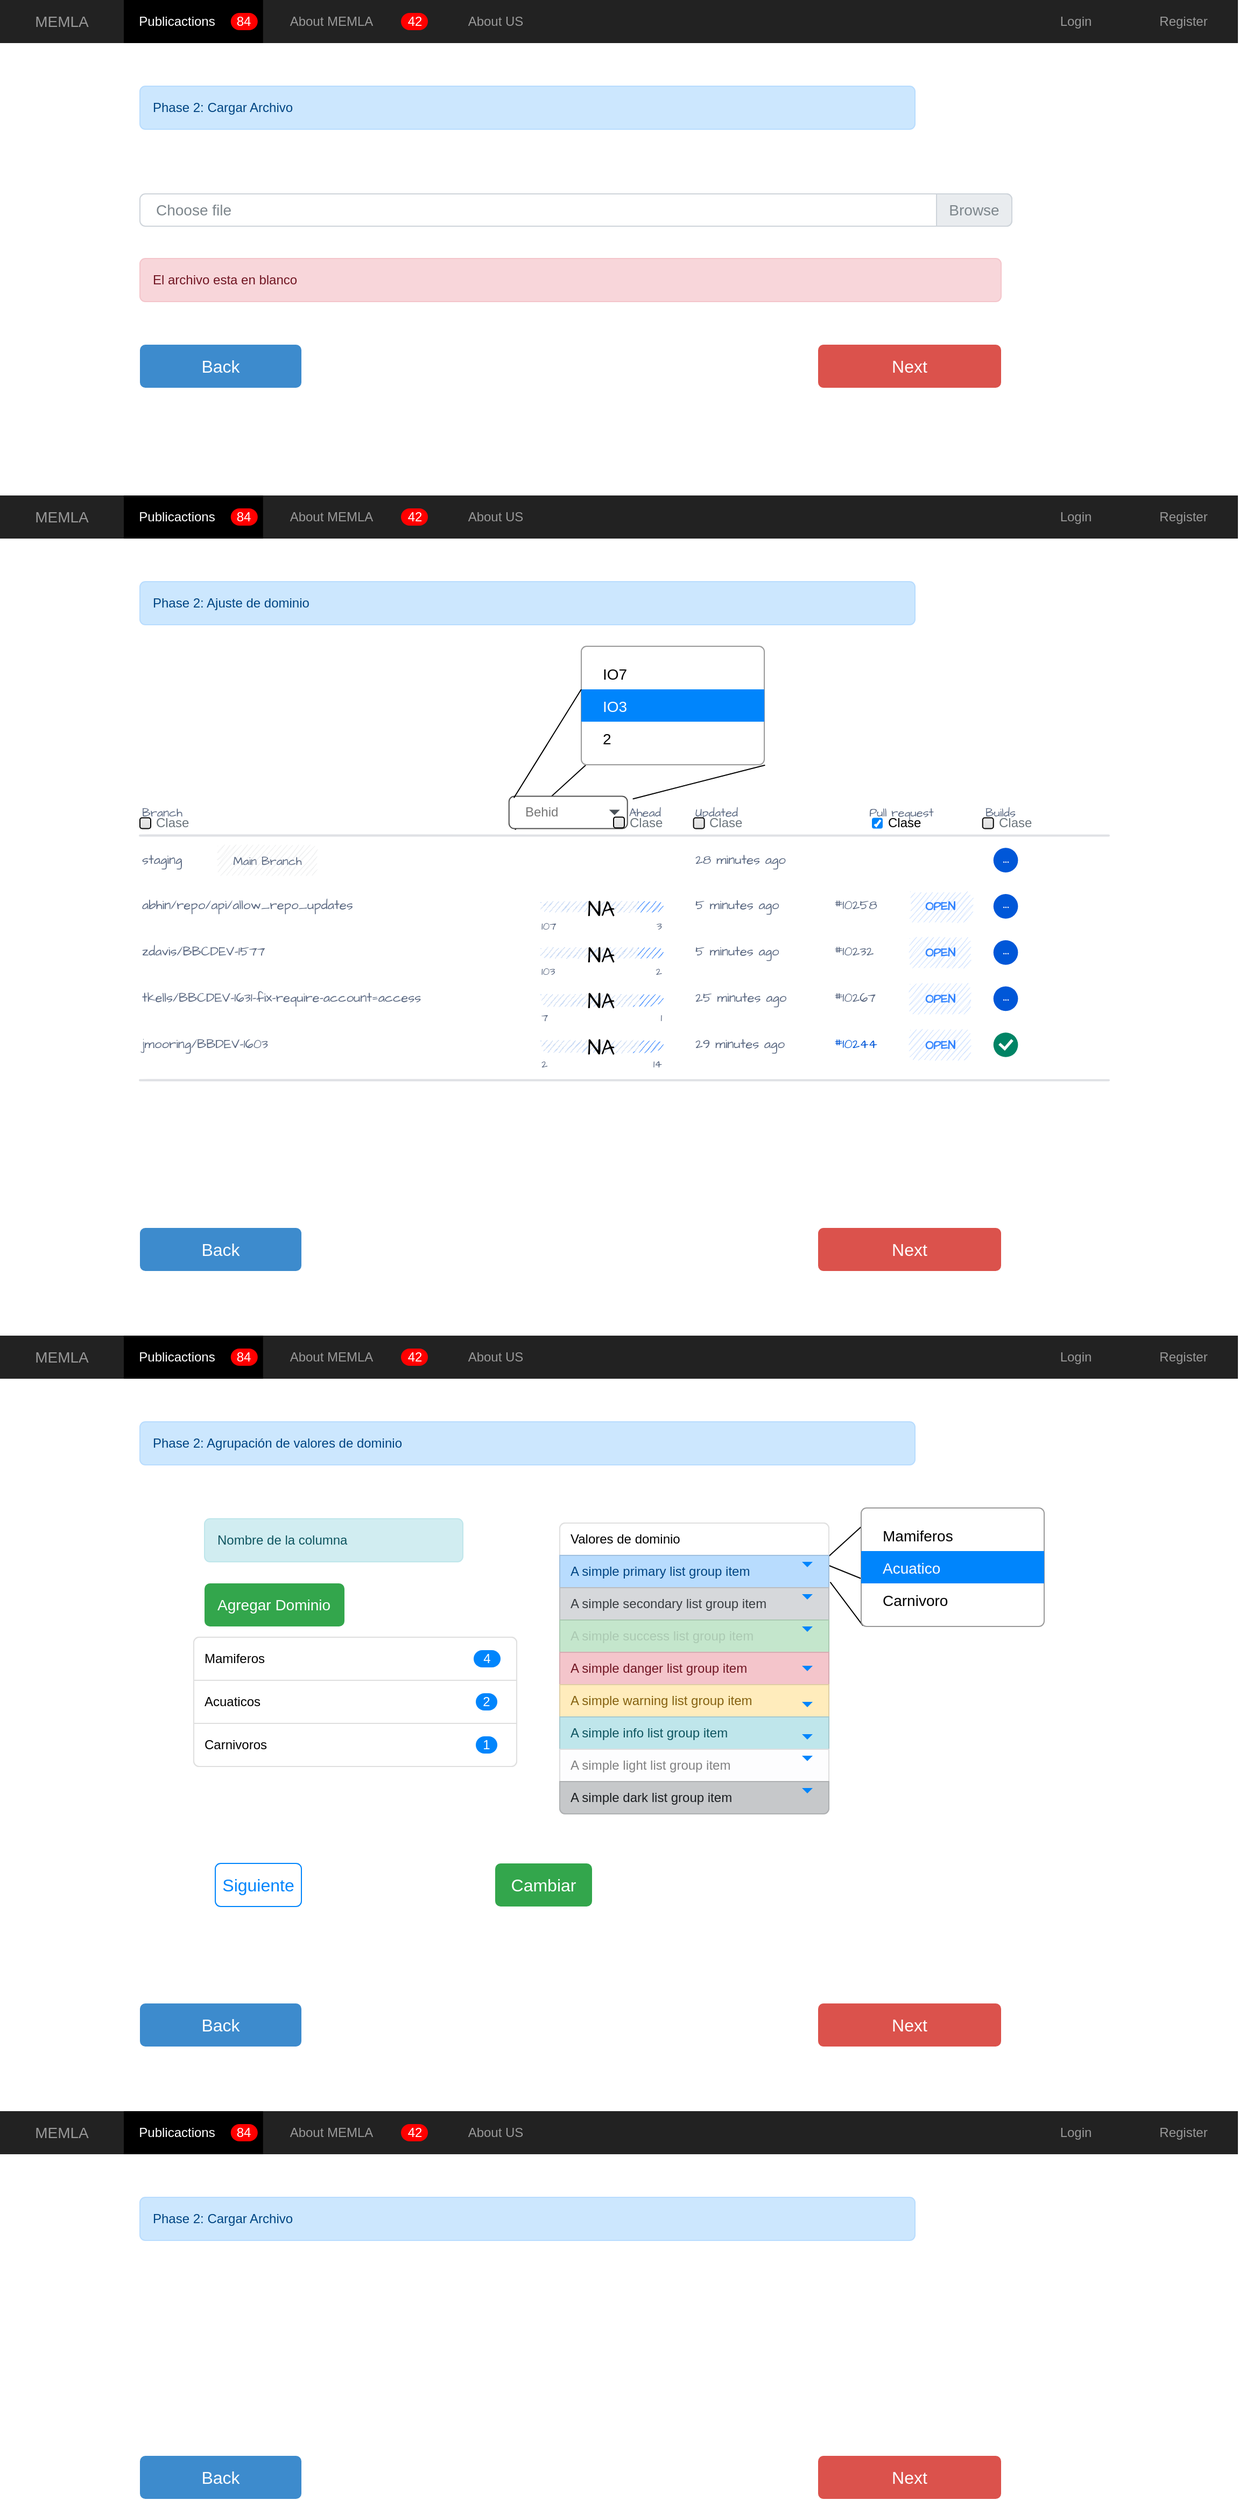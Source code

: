<mxfile version="20.6.2" type="github">
  <diagram name="Page-1" id="c9db0220-8083-56f3-ca83-edcdcd058819">
    <mxGraphModel dx="1815" dy="1134" grid="1" gridSize="10" guides="1" tooltips="1" connect="1" arrows="1" fold="1" page="1" pageScale="1.5" pageWidth="826" pageHeight="1169" background="#ffffff" math="0" shadow="0">
      <root>
        <mxCell id="0" style=";html=1;" />
        <mxCell id="1" style=";html=1;" parent="0" />
        <mxCell id="J5Lqej5zV_sNJ-SoRFqQ-331" value="" style="endArrow=none;html=1;rounded=0;entryX=1.005;entryY=0.826;entryDx=0;entryDy=0;entryPerimeter=0;exitX=0.01;exitY=0.994;exitDx=0;exitDy=0;exitPerimeter=0;" edge="1" parent="1" source="J5Lqej5zV_sNJ-SoRFqQ-325" target="J5Lqej5zV_sNJ-SoRFqQ-295">
          <mxGeometry width="50" height="50" relative="1" as="geometry">
            <mxPoint x="860" y="1507.5" as="sourcePoint" />
            <mxPoint x="828.5" y="1536.16" as="targetPoint" />
          </mxGeometry>
        </mxCell>
        <mxCell id="J5Lqej5zV_sNJ-SoRFqQ-329" value="" style="endArrow=none;html=1;rounded=0;entryX=0.994;entryY=0.072;entryDx=0;entryDy=0;entryPerimeter=0;exitX=0;exitY=0.25;exitDx=0;exitDy=0;" edge="1" parent="1" source="J5Lqej5zV_sNJ-SoRFqQ-326" target="J5Lqej5zV_sNJ-SoRFqQ-295">
          <mxGeometry width="50" height="50" relative="1" as="geometry">
            <mxPoint x="710" y="1550" as="sourcePoint" />
            <mxPoint x="760" y="1500" as="targetPoint" />
          </mxGeometry>
        </mxCell>
        <mxCell id="J5Lqej5zV_sNJ-SoRFqQ-330" value="" style="endArrow=none;html=1;rounded=0;entryX=0.996;entryY=0.3;entryDx=0;entryDy=0;entryPerimeter=0;" edge="1" parent="1" target="J5Lqej5zV_sNJ-SoRFqQ-295">
          <mxGeometry width="50" height="50" relative="1" as="geometry">
            <mxPoint x="950" y="1580" as="sourcePoint" />
            <mxPoint x="818.5" y="1526.16" as="targetPoint" />
          </mxGeometry>
        </mxCell>
        <mxCell id="J5Lqej5zV_sNJ-SoRFqQ-262" value="" style="endArrow=none;html=1;rounded=0;exitX=0.05;exitY=1.033;exitDx=0;exitDy=0;exitPerimeter=0;entryX=0.024;entryY=1.003;entryDx=0;entryDy=0;entryPerimeter=0;" edge="1" parent="1" source="J5Lqej5zV_sNJ-SoRFqQ-258" target="J5Lqej5zV_sNJ-SoRFqQ-254">
          <mxGeometry width="50" height="50" relative="1" as="geometry">
            <mxPoint x="537.37" y="830.76" as="sourcePoint" />
            <mxPoint x="605.95" y="692.64" as="targetPoint" />
          </mxGeometry>
        </mxCell>
        <mxCell id="3d76a8aef4d5c911-1" value="" style="html=1;shadow=0;dashed=0;shape=mxgraph.bootstrap.rect;fillColor=#222222;strokeColor=none;whiteSpace=wrap;rounded=0;fontSize=12;fontColor=#000000;align=center;" parent="1" vertex="1">
          <mxGeometry x="40" y="70" width="1150" height="40" as="geometry" />
        </mxCell>
        <mxCell id="3d76a8aef4d5c911-2" value="MEMLA" style="html=1;shadow=0;dashed=0;fillColor=none;strokeColor=none;shape=mxgraph.bootstrap.rect;fontColor=#999999;fontSize=14;whiteSpace=wrap;" parent="3d76a8aef4d5c911-1" vertex="1">
          <mxGeometry width="115" height="40" as="geometry" />
        </mxCell>
        <mxCell id="3d76a8aef4d5c911-3" value="Publicactions" style="html=1;shadow=0;dashed=0;shape=mxgraph.bootstrap.rect;fillColor=#000000;strokeColor=none;fontColor=#ffffff;spacingRight=30;whiteSpace=wrap;" parent="3d76a8aef4d5c911-1" vertex="1">
          <mxGeometry x="115" width="129.375" height="40" as="geometry" />
        </mxCell>
        <mxCell id="3d76a8aef4d5c911-4" value="84" style="html=1;shadow=0;dashed=0;shape=mxgraph.bootstrap.rrect;rSize=8;fillColor=#ff0000;strokeColor=none;fontColor=#ffffff;whiteSpace=wrap;" parent="3d76a8aef4d5c911-3" vertex="1">
          <mxGeometry x="1" y="0.5" width="25" height="16" relative="1" as="geometry">
            <mxPoint x="-30" y="-8" as="offset" />
          </mxGeometry>
        </mxCell>
        <mxCell id="3d76a8aef4d5c911-5" value="&lt;div&gt;About MEMLA&lt;/div&gt;" style="html=1;shadow=0;dashed=0;fillColor=none;strokeColor=none;shape=mxgraph.bootstrap.rect;fontColor=#999999;spacingRight=30;whiteSpace=wrap;" parent="3d76a8aef4d5c911-1" vertex="1">
          <mxGeometry x="244.375" width="158.125" height="40" as="geometry" />
        </mxCell>
        <mxCell id="3d76a8aef4d5c911-6" value="42" style="html=1;shadow=0;dashed=0;shape=mxgraph.bootstrap.rrect;rSize=8;fillColor=#ff0000;strokeColor=none;fontColor=#ffffff;whiteSpace=wrap;" parent="3d76a8aef4d5c911-5" vertex="1">
          <mxGeometry x="1" y="0.5" width="25" height="16" relative="1" as="geometry">
            <mxPoint x="-30" y="-8" as="offset" />
          </mxGeometry>
        </mxCell>
        <mxCell id="3d76a8aef4d5c911-7" value="About US" style="html=1;shadow=0;dashed=0;fillColor=none;strokeColor=none;shape=mxgraph.bootstrap.rect;fontColor=#999999;whiteSpace=wrap;" parent="3d76a8aef4d5c911-1" vertex="1">
          <mxGeometry x="402.5" width="115" height="40" as="geometry" />
        </mxCell>
        <mxCell id="3d76a8aef4d5c911-9" value="Login" style="html=1;shadow=0;dashed=0;fillColor=none;strokeColor=none;shape=mxgraph.bootstrap.rect;fontColor=#999999;whiteSpace=wrap;" parent="3d76a8aef4d5c911-1" vertex="1">
          <mxGeometry x="948.75" width="100.625" height="40" as="geometry" />
        </mxCell>
        <mxCell id="3d76a8aef4d5c911-10" value="Register" style="html=1;shadow=0;dashed=0;fillColor=none;strokeColor=none;shape=mxgraph.bootstrap.rect;fontColor=#999999;whiteSpace=wrap;" parent="3d76a8aef4d5c911-1" vertex="1">
          <mxGeometry x="1049.375" width="100.625" height="40" as="geometry" />
        </mxCell>
        <mxCell id="3d76a8aef4d5c911-51" value="Back" style="html=1;shadow=0;dashed=0;shape=mxgraph.bootstrap.rrect;align=center;rSize=5;strokeColor=none;fillColor=#3D8BCD;fontColor=#ffffff;fontSize=16;whiteSpace=wrap;rounded=0;" parent="1" vertex="1">
          <mxGeometry x="170" y="390" width="150" height="40" as="geometry" />
        </mxCell>
        <mxCell id="3d76a8aef4d5c911-53" value="Next" style="html=1;shadow=0;dashed=0;shape=mxgraph.bootstrap.rrect;align=center;rSize=5;strokeColor=none;fillColor=#DB524C;fontColor=#ffffff;fontSize=16;whiteSpace=wrap;rounded=0;" parent="1" vertex="1">
          <mxGeometry x="800" y="390" width="170" height="40" as="geometry" />
        </mxCell>
        <mxCell id="J5Lqej5zV_sNJ-SoRFqQ-2" value="Phase 2: Cargar Archivo" style="html=1;shadow=0;dashed=0;shape=mxgraph.bootstrap.rrect;rSize=5;strokeColor=#B8DCFE;strokeWidth=1;fillColor=#CCE7FE;fontColor=#004583;whiteSpace=wrap;align=left;verticalAlign=middle;spacingLeft=10;" vertex="1" parent="1">
          <mxGeometry x="170" y="150" width="720" height="40" as="geometry" />
        </mxCell>
        <mxCell id="J5Lqej5zV_sNJ-SoRFqQ-3" value="Choose file" style="html=1;shadow=0;dashed=0;shape=mxgraph.bootstrap.rrect;rSize=5;strokeColor=#CED4DA;html=1;whiteSpace=wrap;fillColor=#FFFFFF;fontColor=#7D868C;align=left;spacingLeft=0;spacing=15;fontSize=14;" vertex="1" parent="1">
          <mxGeometry x="170" y="250" width="810" height="30" as="geometry" />
        </mxCell>
        <mxCell id="J5Lqej5zV_sNJ-SoRFqQ-4" value="Browse" style="html=1;shadow=0;dashed=0;shape=mxgraph.bootstrap.rightButton;strokeColor=inherit;gradientColor=inherit;fontColor=inherit;fillColor=#E9ECEF;rSize=5;perimeter=none;whiteSpace=wrap;resizeHeight=1;fontSize=14;" vertex="1" parent="J5Lqej5zV_sNJ-SoRFqQ-3">
          <mxGeometry x="1" width="70" height="30" relative="1" as="geometry">
            <mxPoint x="-70" as="offset" />
          </mxGeometry>
        </mxCell>
        <mxCell id="J5Lqej5zV_sNJ-SoRFqQ-5" value="El archivo esta en blanco" style="html=1;shadow=0;dashed=0;shape=mxgraph.bootstrap.rrect;rSize=5;strokeColor=#F4C5CB;strokeWidth=1;fillColor=#F8D6DA;fontColor=#711623;whiteSpace=wrap;align=left;verticalAlign=middle;spacingLeft=10;" vertex="1" parent="1">
          <mxGeometry x="170" y="310" width="800" height="40" as="geometry" />
        </mxCell>
        <mxCell id="J5Lqej5zV_sNJ-SoRFqQ-6" value="" style="html=1;shadow=0;dashed=0;shape=mxgraph.bootstrap.rect;fillColor=#222222;strokeColor=none;whiteSpace=wrap;rounded=0;fontSize=12;fontColor=#000000;align=center;" vertex="1" parent="1">
          <mxGeometry x="40" y="530" width="1150" height="40" as="geometry" />
        </mxCell>
        <mxCell id="J5Lqej5zV_sNJ-SoRFqQ-7" value="MEMLA" style="html=1;shadow=0;dashed=0;fillColor=none;strokeColor=none;shape=mxgraph.bootstrap.rect;fontColor=#999999;fontSize=14;whiteSpace=wrap;" vertex="1" parent="J5Lqej5zV_sNJ-SoRFqQ-6">
          <mxGeometry width="115" height="40" as="geometry" />
        </mxCell>
        <mxCell id="J5Lqej5zV_sNJ-SoRFqQ-8" value="Publicactions" style="html=1;shadow=0;dashed=0;shape=mxgraph.bootstrap.rect;fillColor=#000000;strokeColor=none;fontColor=#ffffff;spacingRight=30;whiteSpace=wrap;" vertex="1" parent="J5Lqej5zV_sNJ-SoRFqQ-6">
          <mxGeometry x="115" width="129.375" height="40" as="geometry" />
        </mxCell>
        <mxCell id="J5Lqej5zV_sNJ-SoRFqQ-9" value="84" style="html=1;shadow=0;dashed=0;shape=mxgraph.bootstrap.rrect;rSize=8;fillColor=#ff0000;strokeColor=none;fontColor=#ffffff;whiteSpace=wrap;" vertex="1" parent="J5Lqej5zV_sNJ-SoRFqQ-8">
          <mxGeometry x="1" y="0.5" width="25" height="16" relative="1" as="geometry">
            <mxPoint x="-30" y="-8" as="offset" />
          </mxGeometry>
        </mxCell>
        <mxCell id="J5Lqej5zV_sNJ-SoRFqQ-10" value="&lt;div&gt;About MEMLA&lt;/div&gt;" style="html=1;shadow=0;dashed=0;fillColor=none;strokeColor=none;shape=mxgraph.bootstrap.rect;fontColor=#999999;spacingRight=30;whiteSpace=wrap;" vertex="1" parent="J5Lqej5zV_sNJ-SoRFqQ-6">
          <mxGeometry x="244.375" width="158.125" height="40" as="geometry" />
        </mxCell>
        <mxCell id="J5Lqej5zV_sNJ-SoRFqQ-11" value="42" style="html=1;shadow=0;dashed=0;shape=mxgraph.bootstrap.rrect;rSize=8;fillColor=#ff0000;strokeColor=none;fontColor=#ffffff;whiteSpace=wrap;" vertex="1" parent="J5Lqej5zV_sNJ-SoRFqQ-10">
          <mxGeometry x="1" y="0.5" width="25" height="16" relative="1" as="geometry">
            <mxPoint x="-30" y="-8" as="offset" />
          </mxGeometry>
        </mxCell>
        <mxCell id="J5Lqej5zV_sNJ-SoRFqQ-12" value="About US" style="html=1;shadow=0;dashed=0;fillColor=none;strokeColor=none;shape=mxgraph.bootstrap.rect;fontColor=#999999;whiteSpace=wrap;" vertex="1" parent="J5Lqej5zV_sNJ-SoRFqQ-6">
          <mxGeometry x="402.5" width="115" height="40" as="geometry" />
        </mxCell>
        <mxCell id="J5Lqej5zV_sNJ-SoRFqQ-13" value="Login" style="html=1;shadow=0;dashed=0;fillColor=none;strokeColor=none;shape=mxgraph.bootstrap.rect;fontColor=#999999;whiteSpace=wrap;" vertex="1" parent="J5Lqej5zV_sNJ-SoRFqQ-6">
          <mxGeometry x="948.75" width="100.625" height="40" as="geometry" />
        </mxCell>
        <mxCell id="J5Lqej5zV_sNJ-SoRFqQ-14" value="Register" style="html=1;shadow=0;dashed=0;fillColor=none;strokeColor=none;shape=mxgraph.bootstrap.rect;fontColor=#999999;whiteSpace=wrap;" vertex="1" parent="J5Lqej5zV_sNJ-SoRFqQ-6">
          <mxGeometry x="1049.375" width="100.625" height="40" as="geometry" />
        </mxCell>
        <mxCell id="J5Lqej5zV_sNJ-SoRFqQ-17" value="Back" style="html=1;shadow=0;dashed=0;shape=mxgraph.bootstrap.rrect;align=center;rSize=5;strokeColor=none;fillColor=#3D8BCD;fontColor=#ffffff;fontSize=16;whiteSpace=wrap;rounded=0;" vertex="1" parent="1">
          <mxGeometry x="170" y="1210" width="150" height="40" as="geometry" />
        </mxCell>
        <mxCell id="J5Lqej5zV_sNJ-SoRFqQ-18" value="Next" style="html=1;shadow=0;dashed=0;shape=mxgraph.bootstrap.rrect;align=center;rSize=5;strokeColor=none;fillColor=#DB524C;fontColor=#ffffff;fontSize=16;whiteSpace=wrap;rounded=0;" vertex="1" parent="1">
          <mxGeometry x="800" y="1210" width="170" height="40" as="geometry" />
        </mxCell>
        <mxCell id="J5Lqej5zV_sNJ-SoRFqQ-19" value="Phase 2: Ajuste de dominio" style="html=1;shadow=0;dashed=0;shape=mxgraph.bootstrap.rrect;rSize=5;strokeColor=#B8DCFE;strokeWidth=1;fillColor=#CCE7FE;fontColor=#004583;whiteSpace=wrap;align=left;verticalAlign=middle;spacingLeft=10;" vertex="1" parent="1">
          <mxGeometry x="170" y="610" width="720" height="40" as="geometry" />
        </mxCell>
        <mxCell id="J5Lqej5zV_sNJ-SoRFqQ-23" value="" style="html=1;shadow=0;dashed=0;shape=mxgraph.bootstrap.rect;fillColor=#222222;strokeColor=none;whiteSpace=wrap;rounded=0;fontSize=12;fontColor=#000000;align=center;" vertex="1" parent="1">
          <mxGeometry x="40" y="1310" width="1150" height="40" as="geometry" />
        </mxCell>
        <mxCell id="J5Lqej5zV_sNJ-SoRFqQ-24" value="MEMLA" style="html=1;shadow=0;dashed=0;fillColor=none;strokeColor=none;shape=mxgraph.bootstrap.rect;fontColor=#999999;fontSize=14;whiteSpace=wrap;" vertex="1" parent="J5Lqej5zV_sNJ-SoRFqQ-23">
          <mxGeometry width="115" height="40" as="geometry" />
        </mxCell>
        <mxCell id="J5Lqej5zV_sNJ-SoRFqQ-25" value="Publicactions" style="html=1;shadow=0;dashed=0;shape=mxgraph.bootstrap.rect;fillColor=#000000;strokeColor=none;fontColor=#ffffff;spacingRight=30;whiteSpace=wrap;" vertex="1" parent="J5Lqej5zV_sNJ-SoRFqQ-23">
          <mxGeometry x="115" width="129.375" height="40" as="geometry" />
        </mxCell>
        <mxCell id="J5Lqej5zV_sNJ-SoRFqQ-26" value="84" style="html=1;shadow=0;dashed=0;shape=mxgraph.bootstrap.rrect;rSize=8;fillColor=#ff0000;strokeColor=none;fontColor=#ffffff;whiteSpace=wrap;" vertex="1" parent="J5Lqej5zV_sNJ-SoRFqQ-25">
          <mxGeometry x="1" y="0.5" width="25" height="16" relative="1" as="geometry">
            <mxPoint x="-30" y="-8" as="offset" />
          </mxGeometry>
        </mxCell>
        <mxCell id="J5Lqej5zV_sNJ-SoRFqQ-27" value="&lt;div&gt;About MEMLA&lt;/div&gt;" style="html=1;shadow=0;dashed=0;fillColor=none;strokeColor=none;shape=mxgraph.bootstrap.rect;fontColor=#999999;spacingRight=30;whiteSpace=wrap;" vertex="1" parent="J5Lqej5zV_sNJ-SoRFqQ-23">
          <mxGeometry x="244.375" width="158.125" height="40" as="geometry" />
        </mxCell>
        <mxCell id="J5Lqej5zV_sNJ-SoRFqQ-28" value="42" style="html=1;shadow=0;dashed=0;shape=mxgraph.bootstrap.rrect;rSize=8;fillColor=#ff0000;strokeColor=none;fontColor=#ffffff;whiteSpace=wrap;" vertex="1" parent="J5Lqej5zV_sNJ-SoRFqQ-27">
          <mxGeometry x="1" y="0.5" width="25" height="16" relative="1" as="geometry">
            <mxPoint x="-30" y="-8" as="offset" />
          </mxGeometry>
        </mxCell>
        <mxCell id="J5Lqej5zV_sNJ-SoRFqQ-29" value="About US" style="html=1;shadow=0;dashed=0;fillColor=none;strokeColor=none;shape=mxgraph.bootstrap.rect;fontColor=#999999;whiteSpace=wrap;" vertex="1" parent="J5Lqej5zV_sNJ-SoRFqQ-23">
          <mxGeometry x="402.5" width="115" height="40" as="geometry" />
        </mxCell>
        <mxCell id="J5Lqej5zV_sNJ-SoRFqQ-30" value="Login" style="html=1;shadow=0;dashed=0;fillColor=none;strokeColor=none;shape=mxgraph.bootstrap.rect;fontColor=#999999;whiteSpace=wrap;" vertex="1" parent="J5Lqej5zV_sNJ-SoRFqQ-23">
          <mxGeometry x="948.75" width="100.625" height="40" as="geometry" />
        </mxCell>
        <mxCell id="J5Lqej5zV_sNJ-SoRFqQ-31" value="Register" style="html=1;shadow=0;dashed=0;fillColor=none;strokeColor=none;shape=mxgraph.bootstrap.rect;fontColor=#999999;whiteSpace=wrap;" vertex="1" parent="J5Lqej5zV_sNJ-SoRFqQ-23">
          <mxGeometry x="1049.375" width="100.625" height="40" as="geometry" />
        </mxCell>
        <mxCell id="J5Lqej5zV_sNJ-SoRFqQ-34" value="Back" style="html=1;shadow=0;dashed=0;shape=mxgraph.bootstrap.rrect;align=center;rSize=5;strokeColor=none;fillColor=#3D8BCD;fontColor=#ffffff;fontSize=16;whiteSpace=wrap;rounded=0;" vertex="1" parent="1">
          <mxGeometry x="170" y="1930" width="150" height="40" as="geometry" />
        </mxCell>
        <mxCell id="J5Lqej5zV_sNJ-SoRFqQ-35" value="Next" style="html=1;shadow=0;dashed=0;shape=mxgraph.bootstrap.rrect;align=center;rSize=5;strokeColor=none;fillColor=#DB524C;fontColor=#ffffff;fontSize=16;whiteSpace=wrap;rounded=0;" vertex="1" parent="1">
          <mxGeometry x="800" y="1930" width="170" height="40" as="geometry" />
        </mxCell>
        <mxCell id="J5Lqej5zV_sNJ-SoRFqQ-36" value="Phase 2: Agrupación de valores de dominio" style="html=1;shadow=0;dashed=0;shape=mxgraph.bootstrap.rrect;rSize=5;strokeColor=#B8DCFE;strokeWidth=1;fillColor=#CCE7FE;fontColor=#004583;whiteSpace=wrap;align=left;verticalAlign=middle;spacingLeft=10;" vertex="1" parent="1">
          <mxGeometry x="170" y="1390" width="720" height="40" as="geometry" />
        </mxCell>
        <mxCell id="J5Lqej5zV_sNJ-SoRFqQ-193" value="" style="group" vertex="1" connectable="0" parent="1">
          <mxGeometry x="170" y="810" width="900" height="270" as="geometry" />
        </mxCell>
        <mxCell id="J5Lqej5zV_sNJ-SoRFqQ-141" value="Branch" style="html=1;fillColor=none;strokeColor=none;fontSize=11;align=left;fontColor=#596780;whiteSpace=wrap;sketch=1;hachureGap=4;pointerEvents=0;fontFamily=Architects Daughter;fontSource=https%3A%2F%2Ffonts.googleapis.com%2Fcss%3Ffamily%3DArchitects%2BDaughter;" vertex="1" parent="J5Lqej5zV_sNJ-SoRFqQ-193">
          <mxGeometry width="214.286" height="28.571" as="geometry" />
        </mxCell>
        <mxCell id="J5Lqej5zV_sNJ-SoRFqQ-142" value="Behind" style="html=1;fillColor=none;strokeColor=none;fontSize=11;align=left;fontColor=#596780;whiteSpace=wrap;sketch=1;hachureGap=4;pointerEvents=0;fontFamily=Architects Daughter;fontSource=https%3A%2F%2Ffonts.googleapis.com%2Fcss%3Ffamily%3DArchitects%2BDaughter;" vertex="1" parent="J5Lqej5zV_sNJ-SoRFqQ-193">
          <mxGeometry x="371.429" width="57.143" height="28.571" as="geometry" />
        </mxCell>
        <mxCell id="J5Lqej5zV_sNJ-SoRFqQ-143" value="Ahead" style="html=1;fillColor=none;strokeColor=none;fontSize=11;align=right;fontColor=#596780;whiteSpace=wrap;sketch=1;hachureGap=4;pointerEvents=0;fontFamily=Architects Daughter;fontSource=https%3A%2F%2Ffonts.googleapis.com%2Fcss%3Ffamily%3DArchitects%2BDaughter;" vertex="1" parent="J5Lqej5zV_sNJ-SoRFqQ-193">
          <mxGeometry x="428.571" width="57.143" height="28.571" as="geometry" />
        </mxCell>
        <mxCell id="J5Lqej5zV_sNJ-SoRFqQ-144" value="Updated" style="html=1;fillColor=none;strokeColor=none;fontSize=11;align=left;fontColor=#596780;whiteSpace=wrap;sketch=1;hachureGap=4;pointerEvents=0;fontFamily=Architects Daughter;fontSource=https%3A%2F%2Ffonts.googleapis.com%2Fcss%3Ffamily%3DArchitects%2BDaughter;" vertex="1" parent="J5Lqej5zV_sNJ-SoRFqQ-193">
          <mxGeometry x="514.286" width="128.571" height="28.571" as="geometry" />
        </mxCell>
        <mxCell id="J5Lqej5zV_sNJ-SoRFqQ-145" value="Pull request" style="html=1;fillColor=none;strokeColor=none;fontSize=11;align=center;fontColor=#596780;whiteSpace=wrap;sketch=1;hachureGap=4;pointerEvents=0;fontFamily=Architects Daughter;fontSource=https%3A%2F%2Ffonts.googleapis.com%2Fcss%3Ffamily%3DArchitects%2BDaughter;" vertex="1" parent="J5Lqej5zV_sNJ-SoRFqQ-193">
          <mxGeometry x="642.857" width="128.571" height="28.571" as="geometry" />
        </mxCell>
        <mxCell id="J5Lqej5zV_sNJ-SoRFqQ-146" value="Builds" style="html=1;fillColor=none;strokeColor=none;fontSize=11;align=center;fontColor=#596780;whiteSpace=wrap;sketch=1;hachureGap=4;pointerEvents=0;fontFamily=Architects Daughter;fontSource=https%3A%2F%2Ffonts.googleapis.com%2Fcss%3Ffamily%3DArchitects%2BDaughter;" vertex="1" parent="J5Lqej5zV_sNJ-SoRFqQ-193">
          <mxGeometry x="771.429" width="57.143" height="28.571" as="geometry" />
        </mxCell>
        <mxCell id="J5Lqej5zV_sNJ-SoRFqQ-147" value="" style="shape=line;strokeWidth=2;html=1;strokeColor=#DFE1E5;resizeWidth=1;sketch=1;hachureGap=4;pointerEvents=0;fontFamily=Architects Daughter;fontSource=https%3A%2F%2Ffonts.googleapis.com%2Fcss%3Ffamily%3DArchitects%2BDaughter;fontSize=20;" vertex="1" parent="J5Lqej5zV_sNJ-SoRFqQ-193">
          <mxGeometry y="28.571" width="900" height="14.286" as="geometry" />
        </mxCell>
        <mxCell id="J5Lqej5zV_sNJ-SoRFqQ-149" value="staging" style="strokeColor=none;fillColor=none;fontSize=12;fontColor=#596780;align=left;html=1;sketch=1;hachureGap=4;pointerEvents=0;fontFamily=Architects Daughter;fontSource=https%3A%2F%2Ffonts.googleapis.com%2Fcss%3Ffamily%3DArchitects%2BDaughter;" vertex="1" parent="J5Lqej5zV_sNJ-SoRFqQ-193">
          <mxGeometry y="44.286" width="71.429" height="28.571" as="geometry" />
        </mxCell>
        <mxCell id="J5Lqej5zV_sNJ-SoRFqQ-150" value="Main Branch" style="strokeColor=none;fillColor=#EDEEEF;fontSize=11;fontColor=#596780;rounded=1;html=1;sketch=1;hachureGap=4;pointerEvents=0;fontFamily=Architects Daughter;fontSource=https%3A%2F%2Ffonts.googleapis.com%2Fcss%3Ffamily%3DArchitects%2BDaughter;" vertex="1" parent="J5Lqej5zV_sNJ-SoRFqQ-193">
          <mxGeometry x="71.429" y="44.286" width="92.857" height="28.571" as="geometry" />
        </mxCell>
        <mxCell id="J5Lqej5zV_sNJ-SoRFqQ-151" value="28 minutes ago" style="strokeColor=none;fillColor=none;fontSize=12;fontColor=#596780;align=left;html=1;sketch=1;hachureGap=4;pointerEvents=0;fontFamily=Architects Daughter;fontSource=https%3A%2F%2Ffonts.googleapis.com%2Fcss%3Ffamily%3DArchitects%2BDaughter;" vertex="1" parent="J5Lqej5zV_sNJ-SoRFqQ-193">
          <mxGeometry x="514.286" y="44.286" width="71.429" height="28.571" as="geometry" />
        </mxCell>
        <mxCell id="J5Lqej5zV_sNJ-SoRFqQ-152" value="&amp;#8226;&amp;#8226;&amp;#8226;" style="shape=ellipse;fillColor=#0057D8;strokeColor=none;fontColor=#ffffff;align=center;verticalAlign=middle;whiteSpace=wrap;fontSize=10;fontStyle=0;html=1;sketch=0;hachureGap=4;pointerEvents=0;fontFamily=Architects Daughter;fontSource=https%3A%2F%2Ffonts.googleapis.com%2Fcss%3Ffamily%3DArchitects%2BDaughter;" vertex="1" parent="J5Lqej5zV_sNJ-SoRFqQ-193">
          <mxGeometry x="792.857" y="47.143" width="22.857" height="22.857" as="geometry" />
        </mxCell>
        <mxCell id="J5Lqej5zV_sNJ-SoRFqQ-157" value="abhin/repo/api/allow_repo_updates" style="strokeColor=none;fillColor=none;fontSize=12;fontColor=#596780;align=left;html=1;sketch=1;hachureGap=4;pointerEvents=0;fontFamily=Architects Daughter;fontSource=https%3A%2F%2Ffonts.googleapis.com%2Fcss%3Ffamily%3DArchitects%2BDaughter;" vertex="1" parent="J5Lqej5zV_sNJ-SoRFqQ-193">
          <mxGeometry y="87.143" width="342.857" height="28.571" as="geometry" />
        </mxCell>
        <mxCell id="J5Lqej5zV_sNJ-SoRFqQ-158" value="NA" style="shape=mxgraph.mockup.misc.progressBar;fillColor=#3384FF;strokeColor=none;fillColor2=#F2F2F2;barPos=80;sketch=1;hachureGap=4;pointerEvents=0;fontFamily=Architects Daughter;fontSource=https%3A%2F%2Ffonts.googleapis.com%2Fcss%3Ffamily%3DArchitects%2BDaughter;fontSize=20;" vertex="1" parent="J5Lqej5zV_sNJ-SoRFqQ-193">
          <mxGeometry x="371.429" y="94.286" width="114.286" height="14.286" as="geometry" />
        </mxCell>
        <mxCell id="J5Lqej5zV_sNJ-SoRFqQ-159" value="107" style="strokeColor=none;fillColor=none;fontSize=10;fontColor=#596780;align=left;html=1;sketch=1;hachureGap=4;pointerEvents=0;fontFamily=Architects Daughter;fontSource=https%3A%2F%2Ffonts.googleapis.com%2Fcss%3Ffamily%3DArchitects%2BDaughter;" vertex="1" parent="J5Lqej5zV_sNJ-SoRFqQ-193">
          <mxGeometry x="371.429" y="104.286" width="57.143" height="28.571" as="geometry" />
        </mxCell>
        <mxCell id="J5Lqej5zV_sNJ-SoRFqQ-160" value="3" style="strokeColor=none;fillColor=none;fontSize=10;fontColor=#596780;align=right;html=1;sketch=1;hachureGap=4;pointerEvents=0;fontFamily=Architects Daughter;fontSource=https%3A%2F%2Ffonts.googleapis.com%2Fcss%3Ffamily%3DArchitects%2BDaughter;" vertex="1" parent="J5Lqej5zV_sNJ-SoRFqQ-193">
          <mxGeometry x="428.571" y="104.286" width="57.143" height="28.571" as="geometry" />
        </mxCell>
        <mxCell id="J5Lqej5zV_sNJ-SoRFqQ-161" value="5 minutes ago" style="strokeColor=none;fillColor=none;fontSize=12;fontColor=#596780;align=left;html=1;sketch=1;hachureGap=4;pointerEvents=0;fontFamily=Architects Daughter;fontSource=https%3A%2F%2Ffonts.googleapis.com%2Fcss%3Ffamily%3DArchitects%2BDaughter;" vertex="1" parent="J5Lqej5zV_sNJ-SoRFqQ-193">
          <mxGeometry x="514.286" y="87.143" width="71.429" height="28.571" as="geometry" />
        </mxCell>
        <mxCell id="J5Lqej5zV_sNJ-SoRFqQ-162" value="#10258" style="strokeColor=none;fillColor=none;fontSize=12;fontColor=#596780;align=left;html=1;sketch=1;hachureGap=4;pointerEvents=0;fontFamily=Architects Daughter;fontSource=https%3A%2F%2Ffonts.googleapis.com%2Fcss%3Ffamily%3DArchitects%2BDaughter;" vertex="1" parent="J5Lqej5zV_sNJ-SoRFqQ-193">
          <mxGeometry x="642.857" y="87.143" width="71.429" height="28.571" as="geometry" />
        </mxCell>
        <mxCell id="J5Lqej5zV_sNJ-SoRFqQ-163" value="OPEN" style="strokeColor=none;fillColor=#CCE0FF;fontSize=11;fontColor=#3384FF;rounded=1;html=1;align=center;fontStyle=1;sketch=1;hachureGap=4;pointerEvents=0;fontFamily=Architects Daughter;fontSource=https%3A%2F%2Ffonts.googleapis.com%2Fcss%3Ffamily%3DArchitects%2BDaughter;" vertex="1" parent="J5Lqej5zV_sNJ-SoRFqQ-193">
          <mxGeometry x="714.286" y="87.143" width="57.143" height="28.571" as="geometry" />
        </mxCell>
        <mxCell id="J5Lqej5zV_sNJ-SoRFqQ-164" value="&amp;#8226;&amp;#8226;&amp;#8226;" style="shape=ellipse;fillColor=#0057D8;strokeColor=none;fontColor=#ffffff;align=center;verticalAlign=middle;whiteSpace=wrap;fontSize=10;fontStyle=0;html=1;sketch=0;hachureGap=4;pointerEvents=0;fontFamily=Architects Daughter;fontSource=https%3A%2F%2Ffonts.googleapis.com%2Fcss%3Ffamily%3DArchitects%2BDaughter;" vertex="1" parent="J5Lqej5zV_sNJ-SoRFqQ-193">
          <mxGeometry x="792.857" y="90" width="22.857" height="22.857" as="geometry" />
        </mxCell>
        <mxCell id="J5Lqej5zV_sNJ-SoRFqQ-165" value="zdavis/BBCDEV-1577" style="strokeColor=none;fillColor=none;fontSize=12;fontColor=#596780;align=left;html=1;sketch=1;hachureGap=4;pointerEvents=0;fontFamily=Architects Daughter;fontSource=https%3A%2F%2Ffonts.googleapis.com%2Fcss%3Ffamily%3DArchitects%2BDaughter;" vertex="1" parent="J5Lqej5zV_sNJ-SoRFqQ-193">
          <mxGeometry y="130" width="342.857" height="28.571" as="geometry" />
        </mxCell>
        <mxCell id="J5Lqej5zV_sNJ-SoRFqQ-166" value="NA" style="shape=mxgraph.mockup.misc.progressBar;fillColor=#3384FF;strokeColor=none;fillColor2=#F2F2F2;barPos=80;sketch=1;hachureGap=4;pointerEvents=0;fontFamily=Architects Daughter;fontSource=https%3A%2F%2Ffonts.googleapis.com%2Fcss%3Ffamily%3DArchitects%2BDaughter;fontSize=20;" vertex="1" parent="J5Lqej5zV_sNJ-SoRFqQ-193">
          <mxGeometry x="371.429" y="137.143" width="114.286" height="14.286" as="geometry" />
        </mxCell>
        <mxCell id="J5Lqej5zV_sNJ-SoRFqQ-167" value="103" style="strokeColor=none;fillColor=none;fontSize=10;fontColor=#596780;align=left;html=1;sketch=1;hachureGap=4;pointerEvents=0;fontFamily=Architects Daughter;fontSource=https%3A%2F%2Ffonts.googleapis.com%2Fcss%3Ffamily%3DArchitects%2BDaughter;" vertex="1" parent="J5Lqej5zV_sNJ-SoRFqQ-193">
          <mxGeometry x="371.429" y="147.143" width="57.143" height="28.571" as="geometry" />
        </mxCell>
        <mxCell id="J5Lqej5zV_sNJ-SoRFqQ-168" value="2" style="strokeColor=none;fillColor=none;fontSize=10;fontColor=#596780;align=right;html=1;sketch=1;hachureGap=4;pointerEvents=0;fontFamily=Architects Daughter;fontSource=https%3A%2F%2Ffonts.googleapis.com%2Fcss%3Ffamily%3DArchitects%2BDaughter;" vertex="1" parent="J5Lqej5zV_sNJ-SoRFqQ-193">
          <mxGeometry x="428.571" y="147.143" width="57.143" height="28.571" as="geometry" />
        </mxCell>
        <mxCell id="J5Lqej5zV_sNJ-SoRFqQ-169" value="5 minutes ago" style="strokeColor=none;fillColor=none;fontSize=12;fontColor=#596780;align=left;html=1;sketch=1;hachureGap=4;pointerEvents=0;fontFamily=Architects Daughter;fontSource=https%3A%2F%2Ffonts.googleapis.com%2Fcss%3Ffamily%3DArchitects%2BDaughter;" vertex="1" parent="J5Lqej5zV_sNJ-SoRFqQ-193">
          <mxGeometry x="514.286" y="130" width="71.429" height="28.571" as="geometry" />
        </mxCell>
        <mxCell id="J5Lqej5zV_sNJ-SoRFqQ-170" value="#10232" style="strokeColor=none;fillColor=none;fontSize=12;fontColor=#596780;align=left;html=1;sketch=1;hachureGap=4;pointerEvents=0;fontFamily=Architects Daughter;fontSource=https%3A%2F%2Ffonts.googleapis.com%2Fcss%3Ffamily%3DArchitects%2BDaughter;" vertex="1" parent="J5Lqej5zV_sNJ-SoRFqQ-193">
          <mxGeometry x="642.857" y="130" width="71.429" height="28.571" as="geometry" />
        </mxCell>
        <mxCell id="J5Lqej5zV_sNJ-SoRFqQ-171" value="OPEN" style="strokeColor=none;fillColor=#CCE0FF;fontSize=11;fontColor=#3384FF;rounded=1;html=1;align=center;fontStyle=1;sketch=1;hachureGap=4;pointerEvents=0;fontFamily=Architects Daughter;fontSource=https%3A%2F%2Ffonts.googleapis.com%2Fcss%3Ffamily%3DArchitects%2BDaughter;" vertex="1" parent="J5Lqej5zV_sNJ-SoRFqQ-193">
          <mxGeometry x="714.286" y="130" width="57.143" height="28.571" as="geometry" />
        </mxCell>
        <mxCell id="J5Lqej5zV_sNJ-SoRFqQ-172" value="&amp;#8226;&amp;#8226;&amp;#8226;" style="shape=ellipse;fillColor=#0057D8;strokeColor=none;fontColor=#ffffff;align=center;verticalAlign=middle;whiteSpace=wrap;fontSize=10;fontStyle=0;html=1;sketch=0;hachureGap=4;pointerEvents=0;fontFamily=Architects Daughter;fontSource=https%3A%2F%2Ffonts.googleapis.com%2Fcss%3Ffamily%3DArchitects%2BDaughter;" vertex="1" parent="J5Lqej5zV_sNJ-SoRFqQ-193">
          <mxGeometry x="792.857" y="132.857" width="22.857" height="22.857" as="geometry" />
        </mxCell>
        <mxCell id="J5Lqej5zV_sNJ-SoRFqQ-173" value="tkells/BBCDEV-1631-fix-require-account=access" style="strokeColor=none;fillColor=none;fontSize=12;fontColor=#596780;align=left;html=1;sketch=1;hachureGap=4;pointerEvents=0;fontFamily=Architects Daughter;fontSource=https%3A%2F%2Ffonts.googleapis.com%2Fcss%3Ffamily%3DArchitects%2BDaughter;" vertex="1" parent="J5Lqej5zV_sNJ-SoRFqQ-193">
          <mxGeometry y="172.857" width="342.857" height="28.571" as="geometry" />
        </mxCell>
        <mxCell id="J5Lqej5zV_sNJ-SoRFqQ-174" value="NA" style="shape=mxgraph.mockup.misc.progressBar;fillColor=#3384FF;strokeColor=none;fillColor2=#F2F2F2;barPos=80;sketch=1;hachureGap=4;pointerEvents=0;fontFamily=Architects Daughter;fontSource=https%3A%2F%2Ffonts.googleapis.com%2Fcss%3Ffamily%3DArchitects%2BDaughter;fontSize=20;" vertex="1" parent="J5Lqej5zV_sNJ-SoRFqQ-193">
          <mxGeometry x="371.429" y="180" width="114.286" height="14.286" as="geometry" />
        </mxCell>
        <mxCell id="J5Lqej5zV_sNJ-SoRFqQ-175" value="7" style="strokeColor=none;fillColor=none;fontSize=10;fontColor=#596780;align=left;html=1;sketch=1;hachureGap=4;pointerEvents=0;fontFamily=Architects Daughter;fontSource=https%3A%2F%2Ffonts.googleapis.com%2Fcss%3Ffamily%3DArchitects%2BDaughter;" vertex="1" parent="J5Lqej5zV_sNJ-SoRFqQ-193">
          <mxGeometry x="371.429" y="190" width="57.143" height="28.571" as="geometry" />
        </mxCell>
        <mxCell id="J5Lqej5zV_sNJ-SoRFqQ-176" value="1" style="strokeColor=none;fillColor=none;fontSize=10;fontColor=#596780;align=right;html=1;sketch=1;hachureGap=4;pointerEvents=0;fontFamily=Architects Daughter;fontSource=https%3A%2F%2Ffonts.googleapis.com%2Fcss%3Ffamily%3DArchitects%2BDaughter;" vertex="1" parent="J5Lqej5zV_sNJ-SoRFqQ-193">
          <mxGeometry x="428.571" y="190" width="57.143" height="28.571" as="geometry" />
        </mxCell>
        <mxCell id="J5Lqej5zV_sNJ-SoRFqQ-177" value="25 minutes ago" style="strokeColor=none;fillColor=none;fontSize=12;fontColor=#596780;align=left;html=1;sketch=1;hachureGap=4;pointerEvents=0;fontFamily=Architects Daughter;fontSource=https%3A%2F%2Ffonts.googleapis.com%2Fcss%3Ffamily%3DArchitects%2BDaughter;" vertex="1" parent="J5Lqej5zV_sNJ-SoRFqQ-193">
          <mxGeometry x="514.286" y="172.857" width="71.429" height="28.571" as="geometry" />
        </mxCell>
        <mxCell id="J5Lqej5zV_sNJ-SoRFqQ-178" value="#10267" style="strokeColor=none;fillColor=none;fontSize=12;fontColor=#596780;align=left;html=1;sketch=1;hachureGap=4;pointerEvents=0;fontFamily=Architects Daughter;fontSource=https%3A%2F%2Ffonts.googleapis.com%2Fcss%3Ffamily%3DArchitects%2BDaughter;" vertex="1" parent="J5Lqej5zV_sNJ-SoRFqQ-193">
          <mxGeometry x="642.857" y="172.857" width="71.429" height="28.571" as="geometry" />
        </mxCell>
        <mxCell id="J5Lqej5zV_sNJ-SoRFqQ-179" value="OPEN" style="strokeColor=none;fillColor=#CCE0FF;fontSize=11;fontColor=#3384FF;rounded=1;html=1;align=center;fontStyle=1;sketch=1;hachureGap=4;pointerEvents=0;fontFamily=Architects Daughter;fontSource=https%3A%2F%2Ffonts.googleapis.com%2Fcss%3Ffamily%3DArchitects%2BDaughter;" vertex="1" parent="J5Lqej5zV_sNJ-SoRFqQ-193">
          <mxGeometry x="714.286" y="172.857" width="57.143" height="28.571" as="geometry" />
        </mxCell>
        <mxCell id="J5Lqej5zV_sNJ-SoRFqQ-180" value="&amp;#8226;&amp;#8226;&amp;#8226;" style="shape=ellipse;fillColor=#0057D8;strokeColor=none;fontColor=#ffffff;align=center;verticalAlign=middle;whiteSpace=wrap;fontSize=10;fontStyle=0;html=1;sketch=0;hachureGap=4;pointerEvents=0;fontFamily=Architects Daughter;fontSource=https%3A%2F%2Ffonts.googleapis.com%2Fcss%3Ffamily%3DArchitects%2BDaughter;" vertex="1" parent="J5Lqej5zV_sNJ-SoRFqQ-193">
          <mxGeometry x="792.857" y="175.714" width="22.857" height="22.857" as="geometry" />
        </mxCell>
        <mxCell id="J5Lqej5zV_sNJ-SoRFqQ-181" value="jmooring/BBDEV-1603" style="strokeColor=none;fillColor=none;fontSize=12;fontColor=#596780;align=left;html=1;sketch=1;hachureGap=4;pointerEvents=0;fontFamily=Architects Daughter;fontSource=https%3A%2F%2Ffonts.googleapis.com%2Fcss%3Ffamily%3DArchitects%2BDaughter;" vertex="1" parent="J5Lqej5zV_sNJ-SoRFqQ-193">
          <mxGeometry y="215.714" width="342.857" height="28.571" as="geometry" />
        </mxCell>
        <mxCell id="J5Lqej5zV_sNJ-SoRFqQ-182" value="NA" style="shape=mxgraph.mockup.misc.progressBar;fillColor=#3384FF;strokeColor=none;fillColor2=#F2F2F2;barPos=80;sketch=1;hachureGap=4;pointerEvents=0;fontFamily=Architects Daughter;fontSource=https%3A%2F%2Ffonts.googleapis.com%2Fcss%3Ffamily%3DArchitects%2BDaughter;fontSize=20;" vertex="1" parent="J5Lqej5zV_sNJ-SoRFqQ-193">
          <mxGeometry x="371.429" y="222.857" width="114.286" height="14.286" as="geometry" />
        </mxCell>
        <mxCell id="J5Lqej5zV_sNJ-SoRFqQ-183" value="2" style="strokeColor=none;fillColor=none;fontSize=10;fontColor=#596780;align=left;html=1;sketch=1;hachureGap=4;pointerEvents=0;fontFamily=Architects Daughter;fontSource=https%3A%2F%2Ffonts.googleapis.com%2Fcss%3Ffamily%3DArchitects%2BDaughter;" vertex="1" parent="J5Lqej5zV_sNJ-SoRFqQ-193">
          <mxGeometry x="371.429" y="232.857" width="57.143" height="28.571" as="geometry" />
        </mxCell>
        <mxCell id="J5Lqej5zV_sNJ-SoRFqQ-184" value="14" style="strokeColor=none;fillColor=none;fontSize=10;fontColor=#596780;align=right;html=1;sketch=1;hachureGap=4;pointerEvents=0;fontFamily=Architects Daughter;fontSource=https%3A%2F%2Ffonts.googleapis.com%2Fcss%3Ffamily%3DArchitects%2BDaughter;" vertex="1" parent="J5Lqej5zV_sNJ-SoRFqQ-193">
          <mxGeometry x="428.571" y="232.857" width="57.143" height="28.571" as="geometry" />
        </mxCell>
        <mxCell id="J5Lqej5zV_sNJ-SoRFqQ-185" value="29 minutes ago" style="strokeColor=none;fillColor=none;fontSize=12;fontColor=#596780;align=left;html=1;sketch=1;hachureGap=4;pointerEvents=0;fontFamily=Architects Daughter;fontSource=https%3A%2F%2Ffonts.googleapis.com%2Fcss%3Ffamily%3DArchitects%2BDaughter;" vertex="1" parent="J5Lqej5zV_sNJ-SoRFqQ-193">
          <mxGeometry x="514.286" y="215.714" width="71.429" height="28.571" as="geometry" />
        </mxCell>
        <mxCell id="J5Lqej5zV_sNJ-SoRFqQ-186" value="#10244" style="strokeColor=none;fillColor=none;fontSize=12;fontColor=#0057D8;align=left;html=1;sketch=1;hachureGap=4;pointerEvents=0;fontFamily=Architects Daughter;fontSource=https%3A%2F%2Ffonts.googleapis.com%2Fcss%3Ffamily%3DArchitects%2BDaughter;" vertex="1" parent="J5Lqej5zV_sNJ-SoRFqQ-193">
          <mxGeometry x="642.857" y="215.714" width="71.429" height="28.571" as="geometry" />
        </mxCell>
        <mxCell id="J5Lqej5zV_sNJ-SoRFqQ-187" value="OPEN" style="strokeColor=none;fillColor=#CCE0FF;fontSize=11;fontColor=#3384FF;rounded=1;html=1;align=center;fontStyle=1;sketch=1;hachureGap=4;pointerEvents=0;fontFamily=Architects Daughter;fontSource=https%3A%2F%2Ffonts.googleapis.com%2Fcss%3Ffamily%3DArchitects%2BDaughter;" vertex="1" parent="J5Lqej5zV_sNJ-SoRFqQ-193">
          <mxGeometry x="714.286" y="215.714" width="57.143" height="28.571" as="geometry" />
        </mxCell>
        <mxCell id="J5Lqej5zV_sNJ-SoRFqQ-188" value="" style="html=1;shadow=0;dashed=0;shape=mxgraph.atlassian.checkbox;fillColor=#008465;strokeColor=none;fontColor=#ffffff;align=center;verticalAlign=middle;whiteSpace=wrap;fontSize=10;fontStyle=0;html=1;sketch=0;hachureGap=4;pointerEvents=0;fontFamily=Architects Daughter;fontSource=https%3A%2F%2Ffonts.googleapis.com%2Fcss%3Ffamily%3DArchitects%2BDaughter;" vertex="1" parent="J5Lqej5zV_sNJ-SoRFqQ-193">
          <mxGeometry x="792.857" y="218.571" width="22.857" height="22.857" as="geometry" />
        </mxCell>
        <mxCell id="J5Lqej5zV_sNJ-SoRFqQ-189" value="" style="shape=line;strokeWidth=2;html=1;strokeColor=#DFE1E5;resizeWidth=1;sketch=1;hachureGap=4;pointerEvents=0;fontFamily=Architects Daughter;fontSource=https%3A%2F%2Ffonts.googleapis.com%2Fcss%3Ffamily%3DArchitects%2BDaughter;fontSize=20;" vertex="1" parent="J5Lqej5zV_sNJ-SoRFqQ-193">
          <mxGeometry y="255.714" width="900" height="14.286" as="geometry" />
        </mxCell>
        <mxCell id="J5Lqej5zV_sNJ-SoRFqQ-258" value="Behid" style="html=1;shadow=0;dashed=0;shape=mxgraph.bootstrap.rrect;rSize=5;strokeColor=#505050;strokeWidth=1;fillColor=#ffffff;fontColor=#777777;whiteSpace=wrap;align=left;verticalAlign=middle;fontStyle=0;fontSize=12;spacing=15;" vertex="1" parent="J5Lqej5zV_sNJ-SoRFqQ-193">
          <mxGeometry x="342.86" y="-0.71" width="110" height="30" as="geometry" />
        </mxCell>
        <mxCell id="J5Lqej5zV_sNJ-SoRFqQ-259" value="" style="shape=triangle;direction=south;fillColor=#495057;strokeColor=none;perimeter=none;" vertex="1" parent="J5Lqej5zV_sNJ-SoRFqQ-258">
          <mxGeometry x="1" y="0.5" width="10" height="5" relative="1" as="geometry">
            <mxPoint x="-17" y="-2.5" as="offset" />
          </mxGeometry>
        </mxCell>
        <mxCell id="J5Lqej5zV_sNJ-SoRFqQ-263" value="Clase" style="html=1;shadow=0;dashed=0;shape=mxgraph.bootstrap.checkbox2;labelPosition=right;verticalLabelPosition=middle;align=left;verticalAlign=middle;gradientColor=#DEDEDE;fillColor=#EDEDED;checked=1;spacing=5;checkedFill=#0085FC;checkedStroke=#ffffff;sketch=0;" vertex="1" parent="J5Lqej5zV_sNJ-SoRFqQ-193">
          <mxGeometry x="680" y="19.29" width="10" height="10" as="geometry" />
        </mxCell>
        <mxCell id="J5Lqej5zV_sNJ-SoRFqQ-264" value="&lt;div&gt;Clase&lt;br&gt;&lt;/div&gt;" style="html=1;shadow=0;dashed=0;shape=mxgraph.bootstrap.checkbox2;labelPosition=right;verticalLabelPosition=middle;align=left;verticalAlign=middle;gradientColor=#DEDEDE;fillColor=#EDEDED;checked=0;spacing=5;fontColor=#6C767D;checkedFill=#0085FC;checkedStroke=#ffffff;sketch=0;" vertex="1" parent="J5Lqej5zV_sNJ-SoRFqQ-193">
          <mxGeometry x="782.86" y="19.29" width="10" height="10" as="geometry" />
        </mxCell>
        <mxCell id="J5Lqej5zV_sNJ-SoRFqQ-267" value="&lt;div&gt;Clase&lt;br&gt;&lt;/div&gt;" style="html=1;shadow=0;dashed=0;shape=mxgraph.bootstrap.checkbox2;labelPosition=right;verticalLabelPosition=middle;align=left;verticalAlign=middle;gradientColor=#DEDEDE;fillColor=#EDEDED;checked=0;spacing=5;fontColor=#6C767D;checkedFill=#0085FC;checkedStroke=#ffffff;sketch=0;" vertex="1" parent="J5Lqej5zV_sNJ-SoRFqQ-193">
          <mxGeometry x="514.29" y="19.29" width="10" height="10" as="geometry" />
        </mxCell>
        <mxCell id="J5Lqej5zV_sNJ-SoRFqQ-268" value="&lt;div&gt;Clase&lt;br&gt;&lt;/div&gt;" style="html=1;shadow=0;dashed=0;shape=mxgraph.bootstrap.checkbox2;labelPosition=right;verticalLabelPosition=middle;align=left;verticalAlign=middle;gradientColor=#DEDEDE;fillColor=#EDEDED;checked=0;spacing=5;fontColor=#6C767D;checkedFill=#0085FC;checkedStroke=#ffffff;sketch=0;" vertex="1" parent="J5Lqej5zV_sNJ-SoRFqQ-193">
          <mxGeometry x="440" y="18.57" width="10" height="10" as="geometry" />
        </mxCell>
        <mxCell id="J5Lqej5zV_sNJ-SoRFqQ-269" value="&lt;div&gt;Clase&lt;br&gt;&lt;/div&gt;" style="html=1;shadow=0;dashed=0;shape=mxgraph.bootstrap.checkbox2;labelPosition=right;verticalLabelPosition=middle;align=left;verticalAlign=middle;gradientColor=#DEDEDE;fillColor=#EDEDED;checked=0;spacing=5;fontColor=#6C767D;checkedFill=#0085FC;checkedStroke=#ffffff;sketch=0;" vertex="1" parent="J5Lqej5zV_sNJ-SoRFqQ-193">
          <mxGeometry y="19.29" width="10" height="10" as="geometry" />
        </mxCell>
        <mxCell id="J5Lqej5zV_sNJ-SoRFqQ-254" value="" style="html=1;shadow=0;dashed=0;shape=mxgraph.bootstrap.rrect;rSize=5;fillColor=#ffffff;strokeColor=#999999;" vertex="1" parent="1">
          <mxGeometry x="580" y="670" width="170" height="110" as="geometry" />
        </mxCell>
        <mxCell id="J5Lqej5zV_sNJ-SoRFqQ-255" value="IO7" style="fillColor=none;strokeColor=none;align=left;spacing=20;fontSize=14;" vertex="1" parent="J5Lqej5zV_sNJ-SoRFqQ-254">
          <mxGeometry width="170" height="30" relative="1" as="geometry">
            <mxPoint y="10" as="offset" />
          </mxGeometry>
        </mxCell>
        <mxCell id="J5Lqej5zV_sNJ-SoRFqQ-256" value="IO3" style="fillColor=#0085FC;strokeColor=none;fontColor=#ffffff;align=left;spacing=20;fontSize=14;sketch=0;" vertex="1" parent="J5Lqej5zV_sNJ-SoRFqQ-254">
          <mxGeometry width="170" height="30" relative="1" as="geometry">
            <mxPoint y="40" as="offset" />
          </mxGeometry>
        </mxCell>
        <mxCell id="J5Lqej5zV_sNJ-SoRFqQ-257" value="2" style="fillColor=none;strokeColor=none;align=left;spacing=20;fontSize=14;" vertex="1" parent="J5Lqej5zV_sNJ-SoRFqQ-254">
          <mxGeometry width="170" height="30" relative="1" as="geometry">
            <mxPoint y="70" as="offset" />
          </mxGeometry>
        </mxCell>
        <mxCell id="J5Lqej5zV_sNJ-SoRFqQ-260" value="" style="endArrow=none;html=1;rounded=0;exitX=0.041;exitY=0.049;exitDx=0;exitDy=0;exitPerimeter=0;entryX=0;entryY=0;entryDx=0;entryDy=0;" edge="1" parent="1" source="J5Lqej5zV_sNJ-SoRFqQ-258" target="J5Lqej5zV_sNJ-SoRFqQ-256">
          <mxGeometry width="50" height="50" relative="1" as="geometry">
            <mxPoint x="740" y="1000" as="sourcePoint" />
            <mxPoint x="790" y="950" as="targetPoint" />
          </mxGeometry>
        </mxCell>
        <mxCell id="J5Lqej5zV_sNJ-SoRFqQ-261" value="" style="endArrow=none;html=1;rounded=0;exitX=1.045;exitY=0.081;exitDx=0;exitDy=0;exitPerimeter=0;entryX=1.004;entryY=1.003;entryDx=0;entryDy=0;entryPerimeter=0;" edge="1" parent="1" source="J5Lqej5zV_sNJ-SoRFqQ-258" target="J5Lqej5zV_sNJ-SoRFqQ-254">
          <mxGeometry width="50" height="50" relative="1" as="geometry">
            <mxPoint x="527.37" y="820.76" as="sourcePoint" />
            <mxPoint x="595.95" y="682.64" as="targetPoint" />
          </mxGeometry>
        </mxCell>
        <mxCell id="J5Lqej5zV_sNJ-SoRFqQ-270" value="" style="html=1;shadow=0;dashed=0;shape=mxgraph.bootstrap.rect;fillColor=#222222;strokeColor=none;whiteSpace=wrap;rounded=0;fontSize=12;fontColor=#000000;align=center;" vertex="1" parent="1">
          <mxGeometry x="40" y="2030" width="1150" height="40" as="geometry" />
        </mxCell>
        <mxCell id="J5Lqej5zV_sNJ-SoRFqQ-271" value="MEMLA" style="html=1;shadow=0;dashed=0;fillColor=none;strokeColor=none;shape=mxgraph.bootstrap.rect;fontColor=#999999;fontSize=14;whiteSpace=wrap;" vertex="1" parent="J5Lqej5zV_sNJ-SoRFqQ-270">
          <mxGeometry width="115" height="40" as="geometry" />
        </mxCell>
        <mxCell id="J5Lqej5zV_sNJ-SoRFqQ-272" value="Publicactions" style="html=1;shadow=0;dashed=0;shape=mxgraph.bootstrap.rect;fillColor=#000000;strokeColor=none;fontColor=#ffffff;spacingRight=30;whiteSpace=wrap;" vertex="1" parent="J5Lqej5zV_sNJ-SoRFqQ-270">
          <mxGeometry x="115" width="129.375" height="40" as="geometry" />
        </mxCell>
        <mxCell id="J5Lqej5zV_sNJ-SoRFqQ-273" value="84" style="html=1;shadow=0;dashed=0;shape=mxgraph.bootstrap.rrect;rSize=8;fillColor=#ff0000;strokeColor=none;fontColor=#ffffff;whiteSpace=wrap;" vertex="1" parent="J5Lqej5zV_sNJ-SoRFqQ-272">
          <mxGeometry x="1" y="0.5" width="25" height="16" relative="1" as="geometry">
            <mxPoint x="-30" y="-8" as="offset" />
          </mxGeometry>
        </mxCell>
        <mxCell id="J5Lqej5zV_sNJ-SoRFqQ-274" value="&lt;div&gt;About MEMLA&lt;/div&gt;" style="html=1;shadow=0;dashed=0;fillColor=none;strokeColor=none;shape=mxgraph.bootstrap.rect;fontColor=#999999;spacingRight=30;whiteSpace=wrap;" vertex="1" parent="J5Lqej5zV_sNJ-SoRFqQ-270">
          <mxGeometry x="244.375" width="158.125" height="40" as="geometry" />
        </mxCell>
        <mxCell id="J5Lqej5zV_sNJ-SoRFqQ-275" value="42" style="html=1;shadow=0;dashed=0;shape=mxgraph.bootstrap.rrect;rSize=8;fillColor=#ff0000;strokeColor=none;fontColor=#ffffff;whiteSpace=wrap;" vertex="1" parent="J5Lqej5zV_sNJ-SoRFqQ-274">
          <mxGeometry x="1" y="0.5" width="25" height="16" relative="1" as="geometry">
            <mxPoint x="-30" y="-8" as="offset" />
          </mxGeometry>
        </mxCell>
        <mxCell id="J5Lqej5zV_sNJ-SoRFqQ-276" value="About US" style="html=1;shadow=0;dashed=0;fillColor=none;strokeColor=none;shape=mxgraph.bootstrap.rect;fontColor=#999999;whiteSpace=wrap;" vertex="1" parent="J5Lqej5zV_sNJ-SoRFqQ-270">
          <mxGeometry x="402.5" width="115" height="40" as="geometry" />
        </mxCell>
        <mxCell id="J5Lqej5zV_sNJ-SoRFqQ-277" value="Login" style="html=1;shadow=0;dashed=0;fillColor=none;strokeColor=none;shape=mxgraph.bootstrap.rect;fontColor=#999999;whiteSpace=wrap;" vertex="1" parent="J5Lqej5zV_sNJ-SoRFqQ-270">
          <mxGeometry x="948.75" width="100.625" height="40" as="geometry" />
        </mxCell>
        <mxCell id="J5Lqej5zV_sNJ-SoRFqQ-278" value="Register" style="html=1;shadow=0;dashed=0;fillColor=none;strokeColor=none;shape=mxgraph.bootstrap.rect;fontColor=#999999;whiteSpace=wrap;" vertex="1" parent="J5Lqej5zV_sNJ-SoRFqQ-270">
          <mxGeometry x="1049.375" width="100.625" height="40" as="geometry" />
        </mxCell>
        <mxCell id="J5Lqej5zV_sNJ-SoRFqQ-279" value="Back" style="html=1;shadow=0;dashed=0;shape=mxgraph.bootstrap.rrect;align=center;rSize=5;strokeColor=none;fillColor=#3D8BCD;fontColor=#ffffff;fontSize=16;whiteSpace=wrap;rounded=0;" vertex="1" parent="1">
          <mxGeometry x="170" y="2350" width="150" height="40" as="geometry" />
        </mxCell>
        <mxCell id="J5Lqej5zV_sNJ-SoRFqQ-280" value="Next" style="html=1;shadow=0;dashed=0;shape=mxgraph.bootstrap.rrect;align=center;rSize=5;strokeColor=none;fillColor=#DB524C;fontColor=#ffffff;fontSize=16;whiteSpace=wrap;rounded=0;" vertex="1" parent="1">
          <mxGeometry x="800" y="2350" width="170" height="40" as="geometry" />
        </mxCell>
        <mxCell id="J5Lqej5zV_sNJ-SoRFqQ-281" value="Phase 2: Cargar Archivo" style="html=1;shadow=0;dashed=0;shape=mxgraph.bootstrap.rrect;rSize=5;strokeColor=#B8DCFE;strokeWidth=1;fillColor=#CCE7FE;fontColor=#004583;whiteSpace=wrap;align=left;verticalAlign=middle;spacingLeft=10;" vertex="1" parent="1">
          <mxGeometry x="170" y="2110" width="720" height="40" as="geometry" />
        </mxCell>
        <mxCell id="J5Lqej5zV_sNJ-SoRFqQ-282" value="Nombre de la columna" style="html=1;shadow=0;dashed=0;shape=mxgraph.bootstrap.rrect;rSize=5;strokeColor=#BFE6EB;strokeWidth=1;fillColor=#D1EDF1;fontColor=#0E5560;whiteSpace=wrap;align=left;verticalAlign=middle;spacingLeft=10;" vertex="1" parent="1">
          <mxGeometry x="230" y="1480" width="240" height="40" as="geometry" />
        </mxCell>
        <mxCell id="J5Lqej5zV_sNJ-SoRFqQ-283" value="Siguiente" style="html=1;shadow=0;dashed=0;shape=mxgraph.bootstrap.rrect;rSize=5;strokeColor=#0085FC;strokeWidth=1;fillColor=none;fontColor=#0085FC;whiteSpace=wrap;align=center;verticalAlign=middle;spacingLeft=0;fontStyle=0;fontSize=16;spacing=5;" vertex="1" parent="1">
          <mxGeometry x="240" y="1800" width="80" height="40" as="geometry" />
        </mxCell>
        <mxCell id="J5Lqej5zV_sNJ-SoRFqQ-284" value="Cambiar" style="html=1;shadow=0;dashed=0;shape=mxgraph.bootstrap.rrect;rSize=5;strokeColor=none;strokeWidth=1;fillColor=#33A64C;fontColor=#FFFFFF;whiteSpace=wrap;align=center;verticalAlign=middle;spacingLeft=0;fontStyle=0;fontSize=16;spacing=5;" vertex="1" parent="1">
          <mxGeometry x="500" y="1800" width="90" height="40" as="geometry" />
        </mxCell>
        <mxCell id="J5Lqej5zV_sNJ-SoRFqQ-285" value="Agregar Dominio" style="html=1;shadow=0;dashed=0;shape=mxgraph.bootstrap.rrect;rSize=5;strokeColor=none;strokeWidth=1;fillColor=#33A64C;fontColor=#ffffff;whiteSpace=wrap;align=left;verticalAlign=middle;fontStyle=0;fontSize=14;spacingLeft=10;" vertex="1" parent="1">
          <mxGeometry x="230" y="1540" width="130" height="40" as="geometry" />
        </mxCell>
        <mxCell id="J5Lqej5zV_sNJ-SoRFqQ-293" value="" style="html=1;shadow=0;dashed=0;shape=mxgraph.bootstrap.rrect;rSize=5;strokeColor=#DFDFDF;html=1;whiteSpace=wrap;fillColor=#FFFFFF;fontColor=#000000;" vertex="1" parent="1">
          <mxGeometry x="560" y="1484" width="250" height="270" as="geometry" />
        </mxCell>
        <mxCell id="J5Lqej5zV_sNJ-SoRFqQ-294" value="Valores de dominio" style="strokeColor=inherit;fillColor=inherit;gradientColor=inherit;fontColor=inherit;html=1;shadow=0;dashed=0;shape=mxgraph.bootstrap.topButton;rSize=5;perimeter=none;whiteSpace=wrap;resizeWidth=1;align=left;spacing=10;" vertex="1" parent="J5Lqej5zV_sNJ-SoRFqQ-293">
          <mxGeometry width="250" height="30" relative="1" as="geometry" />
        </mxCell>
        <mxCell id="J5Lqej5zV_sNJ-SoRFqQ-295" value="A simple primary list group item" style="html=1;fillColor=#B8DCFE;strokeColor=#A1C0DE;fontColor=#004583;shadow=0;dashed=0;perimeter=none;whiteSpace=wrap;resizeWidth=1;align=left;spacing=10;" vertex="1" parent="J5Lqej5zV_sNJ-SoRFqQ-293">
          <mxGeometry width="250" height="30" relative="1" as="geometry">
            <mxPoint y="30" as="offset" />
          </mxGeometry>
        </mxCell>
        <mxCell id="J5Lqej5zV_sNJ-SoRFqQ-296" value="A simple secondary list group item" style="html=1;fillColor=#D6D8DB;strokeColor=#BBBDC0;fontColor=#383D41;shadow=0;dashed=0;perimeter=none;whiteSpace=wrap;resizeWidth=1;align=left;spacing=10;" vertex="1" parent="J5Lqej5zV_sNJ-SoRFqQ-293">
          <mxGeometry width="250" height="30" relative="1" as="geometry">
            <mxPoint y="60" as="offset" />
          </mxGeometry>
        </mxCell>
        <mxCell id="J5Lqej5zV_sNJ-SoRFqQ-297" value="A simple success list group item" style="html=1;fillColor=#C4E6CC;strokeColor=#ABC9B2;fontColor=#ABC9B2;shadow=0;dashed=0;perimeter=none;whiteSpace=wrap;resizeWidth=1;align=left;spacing=10;" vertex="1" parent="J5Lqej5zV_sNJ-SoRFqQ-293">
          <mxGeometry width="250" height="30" relative="1" as="geometry">
            <mxPoint y="90" as="offset" />
          </mxGeometry>
        </mxCell>
        <mxCell id="J5Lqej5zV_sNJ-SoRFqQ-298" value="A simple danger list group item" style="html=1;fillColor=#F4C5CB;strokeColor=#D5ACB2;fontColor=#711623;shadow=0;dashed=0;perimeter=none;whiteSpace=wrap;resizeWidth=1;align=left;spacing=10;" vertex="1" parent="J5Lqej5zV_sNJ-SoRFqQ-293">
          <mxGeometry width="250" height="30" relative="1" as="geometry">
            <mxPoint y="120" as="offset" />
          </mxGeometry>
        </mxCell>
        <mxCell id="J5Lqej5zV_sNJ-SoRFqQ-299" value="A simple warning list group item" style="html=1;fillColor=#FFECBC;strokeColor=#DFCEA4;fontColor=#856110;shadow=0;dashed=0;perimeter=none;whiteSpace=wrap;resizeWidth=1;align=left;spacing=10;" vertex="1" parent="J5Lqej5zV_sNJ-SoRFqQ-293">
          <mxGeometry width="250" height="30" relative="1" as="geometry">
            <mxPoint y="150" as="offset" />
          </mxGeometry>
        </mxCell>
        <mxCell id="J5Lqej5zV_sNJ-SoRFqQ-300" value="A simple info list group item" style="html=1;fillColor=#BFE6EB;strokeColor=#A7C9CE;fontColor=#0E5560;shadow=0;dashed=0;perimeter=none;whiteSpace=wrap;resizeWidth=1;align=left;spacing=10;" vertex="1" parent="J5Lqej5zV_sNJ-SoRFqQ-293">
          <mxGeometry width="250" height="30" relative="1" as="geometry">
            <mxPoint y="180" as="offset" />
          </mxGeometry>
        </mxCell>
        <mxCell id="J5Lqej5zV_sNJ-SoRFqQ-301" value="A simple light list group item" style="html=1;fillColor=#FDFDFE;strokeColor=#DDDDDE;fontColor=#818182;shadow=0;dashed=0;perimeter=none;whiteSpace=wrap;resizeWidth=1;align=left;spacing=10;" vertex="1" parent="J5Lqej5zV_sNJ-SoRFqQ-293">
          <mxGeometry width="250" height="30" relative="1" as="geometry">
            <mxPoint y="210" as="offset" />
          </mxGeometry>
        </mxCell>
        <mxCell id="J5Lqej5zV_sNJ-SoRFqQ-302" value="A simple dark list group item" style="html=1;shadow=0;dashed=0;shape=mxgraph.bootstrap.bottomButton;fillColor=#C6C8CA;strokeColor=#ADAFB1;fontColor=#1B1E21;rSize=5;perimeter=none;whiteSpace=wrap;resizeWidth=1;resizeHeight=0;align=left;spacing=10;" vertex="1" parent="J5Lqej5zV_sNJ-SoRFqQ-293">
          <mxGeometry y="1" width="250" height="30" relative="1" as="geometry">
            <mxPoint y="-30" as="offset" />
          </mxGeometry>
        </mxCell>
        <mxCell id="J5Lqej5zV_sNJ-SoRFqQ-308" value="" style="shape=triangle;direction=south;fillColor=#0085FC;strokeColor=none;perimeter=none;sketch=0;" vertex="1" parent="J5Lqej5zV_sNJ-SoRFqQ-293">
          <mxGeometry x="225" y="36" width="10" height="5" as="geometry" />
        </mxCell>
        <mxCell id="J5Lqej5zV_sNJ-SoRFqQ-310" value="" style="shape=triangle;direction=south;fillColor=#0085FC;strokeColor=none;perimeter=none;sketch=0;" vertex="1" parent="J5Lqej5zV_sNJ-SoRFqQ-293">
          <mxGeometry x="225" y="66" width="10" height="5" as="geometry" />
        </mxCell>
        <mxCell id="J5Lqej5zV_sNJ-SoRFqQ-312" value="" style="shape=triangle;direction=south;fillColor=#0085FC;strokeColor=none;perimeter=none;sketch=0;" vertex="1" parent="J5Lqej5zV_sNJ-SoRFqQ-293">
          <mxGeometry x="225" y="96" width="10" height="5" as="geometry" />
        </mxCell>
        <mxCell id="J5Lqej5zV_sNJ-SoRFqQ-313" value="" style="shape=triangle;direction=south;fillColor=#0085FC;strokeColor=none;perimeter=none;sketch=0;" vertex="1" parent="J5Lqej5zV_sNJ-SoRFqQ-293">
          <mxGeometry x="225" y="132.5" width="10" height="5" as="geometry" />
        </mxCell>
        <mxCell id="J5Lqej5zV_sNJ-SoRFqQ-314" value="" style="shape=triangle;direction=south;fillColor=#0085FC;strokeColor=none;perimeter=none;sketch=0;" vertex="1" parent="J5Lqej5zV_sNJ-SoRFqQ-293">
          <mxGeometry x="225" y="166" width="10" height="5" as="geometry" />
        </mxCell>
        <mxCell id="J5Lqej5zV_sNJ-SoRFqQ-315" value="" style="shape=triangle;direction=south;fillColor=#0085FC;strokeColor=none;perimeter=none;sketch=0;" vertex="1" parent="J5Lqej5zV_sNJ-SoRFqQ-293">
          <mxGeometry x="225" y="196" width="10" height="5" as="geometry" />
        </mxCell>
        <mxCell id="J5Lqej5zV_sNJ-SoRFqQ-316" value="" style="shape=triangle;direction=south;fillColor=#0085FC;strokeColor=none;perimeter=none;sketch=0;" vertex="1" parent="J5Lqej5zV_sNJ-SoRFqQ-293">
          <mxGeometry x="225" y="216" width="10" height="5" as="geometry" />
        </mxCell>
        <mxCell id="J5Lqej5zV_sNJ-SoRFqQ-317" value="" style="shape=triangle;direction=south;fillColor=#0085FC;strokeColor=none;perimeter=none;sketch=0;" vertex="1" parent="J5Lqej5zV_sNJ-SoRFqQ-293">
          <mxGeometry x="225" y="246" width="10" height="5" as="geometry" />
        </mxCell>
        <mxCell id="J5Lqej5zV_sNJ-SoRFqQ-318" value="" style="html=1;shadow=0;dashed=0;shape=mxgraph.bootstrap.rrect;rSize=5;strokeColor=#DFDFDF;html=1;whiteSpace=wrap;fillColor=#FFFFFF;fontColor=#000000;" vertex="1" parent="1">
          <mxGeometry x="220" y="1590" width="300" height="120" as="geometry" />
        </mxCell>
        <mxCell id="J5Lqej5zV_sNJ-SoRFqQ-319" value="Mamiferos" style="strokeColor=inherit;fillColor=inherit;gradientColor=inherit;fontColor=inherit;html=1;shadow=0;dashed=0;shape=mxgraph.bootstrap.topButton;rSize=5;perimeter=none;whiteSpace=wrap;resizeWidth=1;align=left;spacing=10;" vertex="1" parent="J5Lqej5zV_sNJ-SoRFqQ-318">
          <mxGeometry width="300" height="40" relative="1" as="geometry" />
        </mxCell>
        <mxCell id="J5Lqej5zV_sNJ-SoRFqQ-320" value="4" style="strokeColor=inherit;fillColor=inherit;gradientColor=inherit;fontColor=inherit;html=1;shadow=0;dashed=0;shape=mxgraph.bootstrap.rrect;rSize=8;fillColor=#0085FC;strokeColor=none;fontColor=#ffffff;whiteSpace=wrap;" vertex="1" parent="J5Lqej5zV_sNJ-SoRFqQ-319">
          <mxGeometry x="1" y="0.5" width="25" height="16" relative="1" as="geometry">
            <mxPoint x="-40" y="-8" as="offset" />
          </mxGeometry>
        </mxCell>
        <mxCell id="J5Lqej5zV_sNJ-SoRFqQ-321" value="Acuaticos" style="strokeColor=inherit;fillColor=inherit;gradientColor=inherit;fontColor=inherit;html=1;shadow=0;dashed=0;perimeter=none;whiteSpace=wrap;resizeWidth=1;align=left;spacing=10;" vertex="1" parent="J5Lqej5zV_sNJ-SoRFqQ-318">
          <mxGeometry width="300" height="40" relative="1" as="geometry">
            <mxPoint y="40" as="offset" />
          </mxGeometry>
        </mxCell>
        <mxCell id="J5Lqej5zV_sNJ-SoRFqQ-322" value="2" style="strokeColor=inherit;fillColor=inherit;gradientColor=inherit;fontColor=inherit;html=1;shadow=0;dashed=0;shape=mxgraph.bootstrap.rrect;rSize=8;fillColor=#0085FC;strokeColor=none;fontColor=#ffffff;whiteSpace=wrap;" vertex="1" parent="J5Lqej5zV_sNJ-SoRFqQ-321">
          <mxGeometry x="1" y="0.5" width="20" height="16" relative="1" as="geometry">
            <mxPoint x="-38" y="-8" as="offset" />
          </mxGeometry>
        </mxCell>
        <mxCell id="J5Lqej5zV_sNJ-SoRFqQ-323" value="Carnivoros" style="strokeColor=inherit;fillColor=inherit;gradientColor=inherit;fontColor=inherit;html=1;shadow=0;dashed=0;shape=mxgraph.bootstrap.bottomButton;rSize=5;perimeter=none;whiteSpace=wrap;resizeWidth=1;resizeHeight=0;align=left;spacing=10;" vertex="1" parent="J5Lqej5zV_sNJ-SoRFqQ-318">
          <mxGeometry y="1" width="300" height="40" relative="1" as="geometry">
            <mxPoint y="-40" as="offset" />
          </mxGeometry>
        </mxCell>
        <mxCell id="J5Lqej5zV_sNJ-SoRFqQ-324" value="1" style="strokeColor=inherit;fillColor=inherit;gradientColor=inherit;fontColor=inherit;html=1;shadow=0;dashed=0;shape=mxgraph.bootstrap.rrect;rSize=8;fillColor=#0085FC;strokeColor=none;fontColor=#ffffff;whiteSpace=wrap;" vertex="1" parent="J5Lqej5zV_sNJ-SoRFqQ-323">
          <mxGeometry x="1" y="0.5" width="20" height="16" relative="1" as="geometry">
            <mxPoint x="-38" y="-8" as="offset" />
          </mxGeometry>
        </mxCell>
        <mxCell id="J5Lqej5zV_sNJ-SoRFqQ-325" value="" style="html=1;shadow=0;dashed=0;shape=mxgraph.bootstrap.rrect;rSize=5;fillColor=#ffffff;strokeColor=#999999;" vertex="1" parent="1">
          <mxGeometry x="840" y="1470" width="170" height="110" as="geometry" />
        </mxCell>
        <mxCell id="J5Lqej5zV_sNJ-SoRFqQ-326" value="Mamiferos" style="fillColor=none;strokeColor=none;align=left;spacing=20;fontSize=14;" vertex="1" parent="J5Lqej5zV_sNJ-SoRFqQ-325">
          <mxGeometry width="170" height="30" relative="1" as="geometry">
            <mxPoint y="10" as="offset" />
          </mxGeometry>
        </mxCell>
        <mxCell id="J5Lqej5zV_sNJ-SoRFqQ-327" value="Acuatico" style="fillColor=#0085FC;strokeColor=none;fontColor=#ffffff;align=left;spacing=20;fontSize=14;sketch=0;" vertex="1" parent="J5Lqej5zV_sNJ-SoRFqQ-325">
          <mxGeometry width="170" height="30" relative="1" as="geometry">
            <mxPoint y="40" as="offset" />
          </mxGeometry>
        </mxCell>
        <mxCell id="J5Lqej5zV_sNJ-SoRFqQ-328" value="Carnivoro" style="fillColor=none;strokeColor=none;align=left;spacing=20;fontSize=14;" vertex="1" parent="J5Lqej5zV_sNJ-SoRFqQ-325">
          <mxGeometry width="170" height="30" relative="1" as="geometry">
            <mxPoint y="70" as="offset" />
          </mxGeometry>
        </mxCell>
      </root>
    </mxGraphModel>
  </diagram>
</mxfile>
